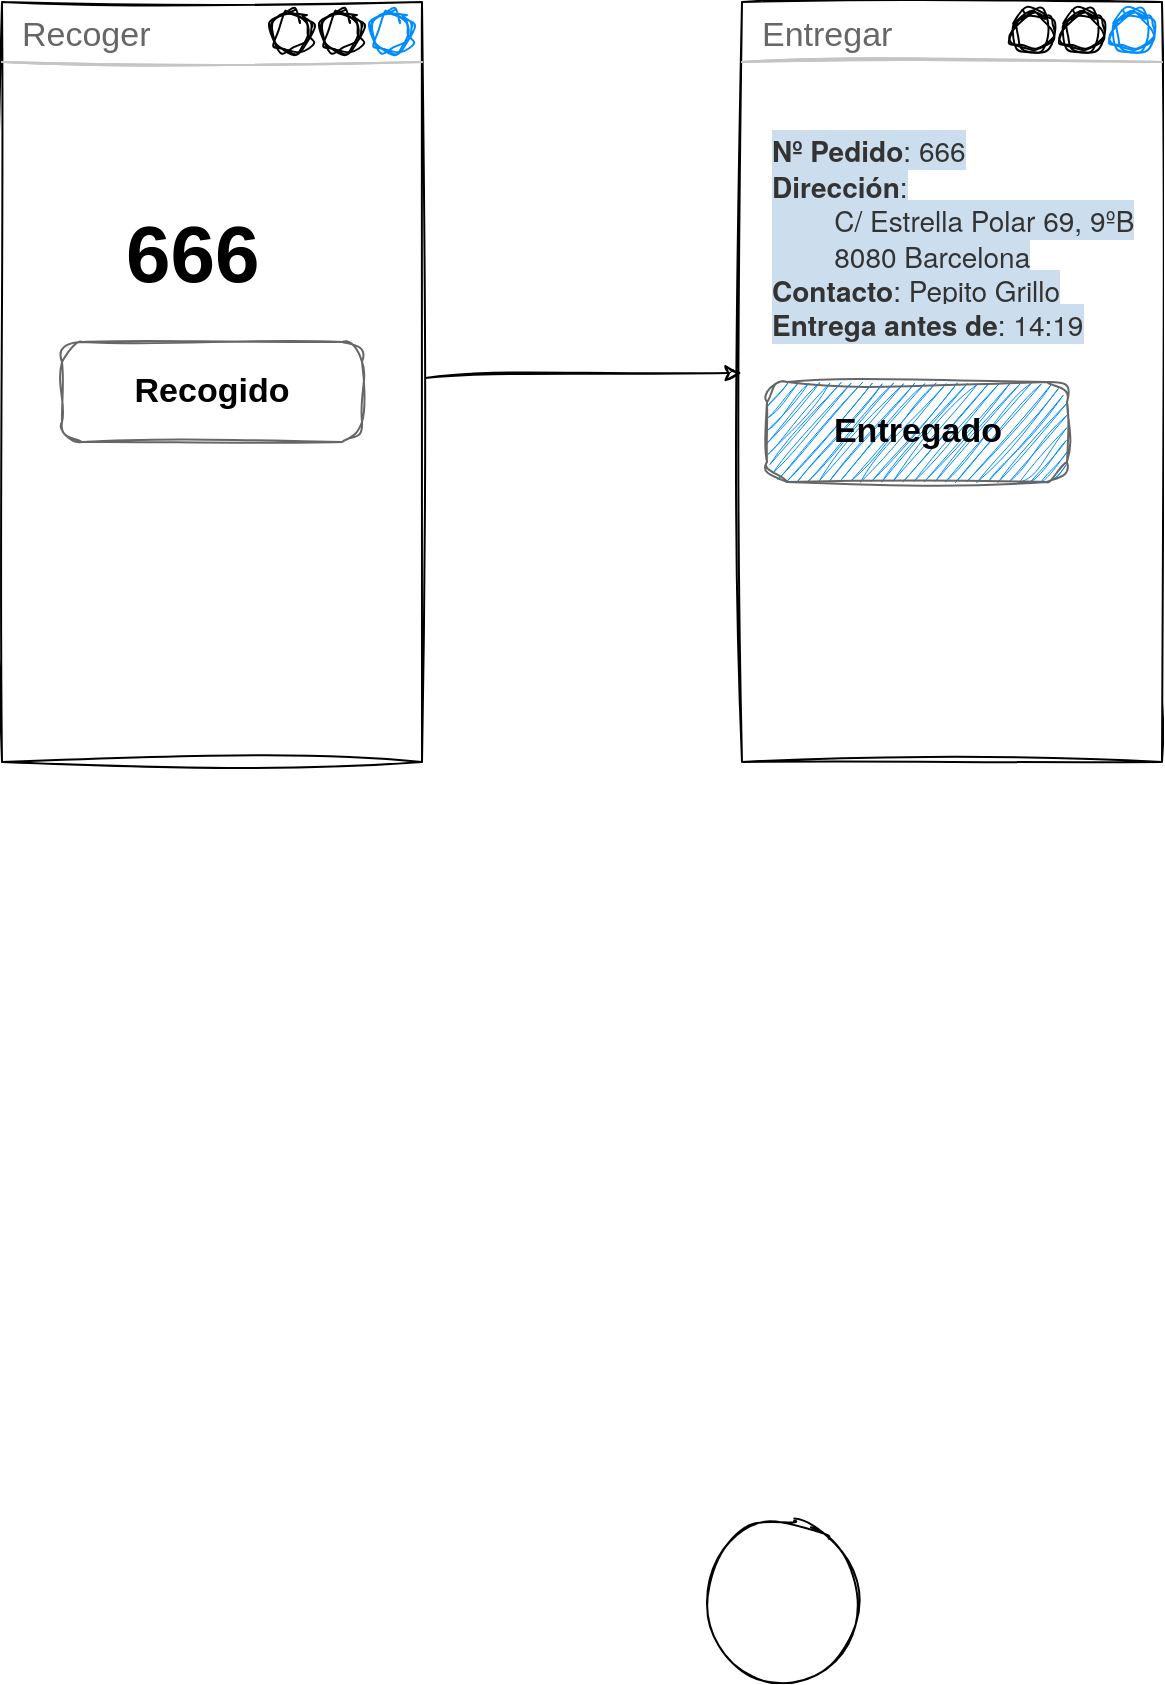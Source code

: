 <mxfile>
    <diagram id="uTInLJaFUTSN1rTWeDN8" name="Página-1">
        <mxGraphModel dx="839" dy="607" grid="1" gridSize="10" guides="1" tooltips="1" connect="1" arrows="1" fold="1" page="1" pageScale="1" pageWidth="827" pageHeight="1169" math="0" shadow="0">
            <root>
                <mxCell id="0"/>
                <mxCell id="1" parent="0"/>
                <mxCell id="20" style="edgeStyle=none;html=1;entryX=-0.001;entryY=0.488;entryDx=0;entryDy=0;entryPerimeter=0;sketch=1;curveFitting=1;jiggle=2;" edge="1" parent="1" source="12" target="14">
                    <mxGeometry relative="1" as="geometry"/>
                </mxCell>
                <mxCell id="12" value="Recoger" style="strokeWidth=1;shadow=0;dashed=0;align=center;html=1;shape=mxgraph.mockup.containers.window;align=left;verticalAlign=top;spacingLeft=8;strokeColor2=#008cff;strokeColor3=#c4c4c4;fontColor=#666666;mainText=;fontSize=17;labelBackgroundColor=none;sketch=1;curveFitting=1;jiggle=2;" parent="1" vertex="1">
                    <mxGeometry x="20" y="180" width="210" height="380" as="geometry"/>
                </mxCell>
                <mxCell id="11" value="Recogido" style="strokeWidth=1;shadow=0;dashed=0;align=center;html=1;shape=mxgraph.mockup.buttons.button;strokeColor=#666666;fontColor=#000000;mainText=;buttonStyle=round;fontSize=17;fontStyle=1;fillColor=none;whiteSpace=wrap;sketch=1;curveFitting=1;jiggle=2;" parent="1" vertex="1">
                    <mxGeometry x="50" y="350" width="150" height="50" as="geometry"/>
                </mxCell>
                <mxCell id="13" value="666" style="text;spacingTop=-5;whiteSpace=wrap;html=1;align=left;fontSize=40;fontFamily=Helvetica;fillColor=none;strokeColor=none;fontStyle=1;sketch=1;curveFitting=1;jiggle=2;" parent="1" vertex="1">
                    <mxGeometry x="80" y="280" width="80" height="50" as="geometry"/>
                </mxCell>
                <mxCell id="14" value="Entregar" style="strokeWidth=1;shadow=0;dashed=0;align=center;html=1;shape=mxgraph.mockup.containers.window;align=left;verticalAlign=top;spacingLeft=8;strokeColor2=#008cff;strokeColor3=#c4c4c4;fontColor=#666666;mainText=;fontSize=17;labelBackgroundColor=none;sketch=1;curveFitting=1;jiggle=2;" vertex="1" parent="1">
                    <mxGeometry x="390" y="180" width="210" height="380" as="geometry"/>
                </mxCell>
                <mxCell id="18" value="&lt;br&gt;&lt;span style=&quot;color: rgb(51, 51, 51); font-family: &amp;quot;Helvetica Neue&amp;quot;, Helvetica, Arial, sans-serif; font-size: 14px; font-style: normal; font-variant-ligatures: normal; font-variant-caps: normal; letter-spacing: normal; orphans: 2; text-align: left; text-indent: 0px; text-transform: none; widows: 2; word-spacing: 0px; -webkit-text-stroke-width: 0px; background-color: rgb(204, 221, 238); text-decoration-thickness: initial; text-decoration-style: initial; text-decoration-color: initial; float: none; display: inline !important;&quot;&gt;&lt;b&gt;Nº Pedido&lt;/b&gt;&lt;/span&gt;&lt;span style=&quot;color: rgb(51, 51, 51); font-family: &amp;quot;Helvetica Neue&amp;quot;, Helvetica, Arial, sans-serif; font-size: 14px; font-style: normal; font-variant-ligatures: normal; font-variant-caps: normal; font-weight: 400; letter-spacing: normal; orphans: 2; text-align: left; text-indent: 0px; text-transform: none; widows: 2; word-spacing: 0px; -webkit-text-stroke-width: 0px; background-color: rgb(204, 221, 238); text-decoration-thickness: initial; text-decoration-style: initial; text-decoration-color: initial; float: none; display: inline !important;&quot;&gt;: 666&lt;/span&gt;&lt;br style=&quot;box-sizing: border-box; color: rgb(51, 51, 51); font-family: &amp;quot;Helvetica Neue&amp;quot;, Helvetica, Arial, sans-serif; font-size: 14px; font-style: normal; font-variant-ligatures: normal; font-variant-caps: normal; font-weight: 400; letter-spacing: normal; orphans: 2; text-align: left; text-indent: 0px; text-transform: none; widows: 2; word-spacing: 0px; -webkit-text-stroke-width: 0px; background-color: rgb(204, 221, 238); text-decoration-thickness: initial; text-decoration-style: initial; text-decoration-color: initial;&quot;&gt;&lt;span style=&quot;color: rgb(51, 51, 51); font-family: &amp;quot;Helvetica Neue&amp;quot;, Helvetica, Arial, sans-serif; font-size: 14px; font-style: normal; font-variant-ligatures: normal; font-variant-caps: normal; letter-spacing: normal; orphans: 2; text-align: left; text-indent: 0px; text-transform: none; widows: 2; word-spacing: 0px; -webkit-text-stroke-width: 0px; background-color: rgb(204, 221, 238); text-decoration-thickness: initial; text-decoration-style: initial; text-decoration-color: initial; float: none; display: inline !important;&quot;&gt;&lt;b&gt;Dirección&lt;/b&gt;&lt;/span&gt;&lt;span style=&quot;color: rgb(51, 51, 51); font-family: &amp;quot;Helvetica Neue&amp;quot;, Helvetica, Arial, sans-serif; font-size: 14px; font-style: normal; font-variant-ligatures: normal; font-variant-caps: normal; font-weight: 400; letter-spacing: normal; orphans: 2; text-align: left; text-indent: 0px; text-transform: none; widows: 2; word-spacing: 0px; -webkit-text-stroke-width: 0px; background-color: rgb(204, 221, 238); text-decoration-thickness: initial; text-decoration-style: initial; text-decoration-color: initial; float: none; display: inline !important;&quot;&gt;: &lt;br&gt;&lt;span style=&quot;white-space: pre;&quot;&gt;&#9;&lt;/span&gt;C/ Estrella Polar 69, 9ºB &lt;br&gt;&lt;span style=&quot;white-space: pre;&quot;&gt;&#9;&lt;/span&gt;8080 Barcelona&lt;/span&gt;&lt;br style=&quot;box-sizing: border-box; color: rgb(51, 51, 51); font-family: &amp;quot;Helvetica Neue&amp;quot;, Helvetica, Arial, sans-serif; font-size: 14px; font-style: normal; font-variant-ligatures: normal; font-variant-caps: normal; font-weight: 400; letter-spacing: normal; orphans: 2; text-align: left; text-indent: 0px; text-transform: none; widows: 2; word-spacing: 0px; -webkit-text-stroke-width: 0px; background-color: rgb(204, 221, 238); text-decoration-thickness: initial; text-decoration-style: initial; text-decoration-color: initial;&quot;&gt;&lt;span style=&quot;color: rgb(51, 51, 51); font-family: &amp;quot;Helvetica Neue&amp;quot;, Helvetica, Arial, sans-serif; font-size: 14px; font-style: normal; font-variant-ligatures: normal; font-variant-caps: normal; letter-spacing: normal; orphans: 2; text-align: left; text-indent: 0px; text-transform: none; widows: 2; word-spacing: 0px; -webkit-text-stroke-width: 0px; background-color: rgb(204, 221, 238); text-decoration-thickness: initial; text-decoration-style: initial; text-decoration-color: initial; float: none; display: inline !important;&quot;&gt;&lt;b&gt;Contacto&lt;/b&gt;&lt;/span&gt;&lt;span style=&quot;color: rgb(51, 51, 51); font-family: &amp;quot;Helvetica Neue&amp;quot;, Helvetica, Arial, sans-serif; font-size: 14px; font-style: normal; font-variant-ligatures: normal; font-variant-caps: normal; font-weight: 400; letter-spacing: normal; orphans: 2; text-align: left; text-indent: 0px; text-transform: none; widows: 2; word-spacing: 0px; -webkit-text-stroke-width: 0px; background-color: rgb(204, 221, 238); text-decoration-thickness: initial; text-decoration-style: initial; text-decoration-color: initial; float: none; display: inline !important;&quot;&gt;: Pepito Grillo&lt;/span&gt;&lt;br style=&quot;box-sizing: border-box; color: rgb(51, 51, 51); font-family: &amp;quot;Helvetica Neue&amp;quot;, Helvetica, Arial, sans-serif; font-size: 14px; font-style: normal; font-variant-ligatures: normal; font-variant-caps: normal; font-weight: 400; letter-spacing: normal; orphans: 2; text-align: left; text-indent: 0px; text-transform: none; widows: 2; word-spacing: 0px; -webkit-text-stroke-width: 0px; background-color: rgb(204, 221, 238); text-decoration-thickness: initial; text-decoration-style: initial; text-decoration-color: initial;&quot;&gt;&lt;span style=&quot;color: rgb(51, 51, 51); font-family: &amp;quot;Helvetica Neue&amp;quot;, Helvetica, Arial, sans-serif; font-size: 14px; font-style: normal; font-variant-ligatures: normal; font-variant-caps: normal; letter-spacing: normal; orphans: 2; text-align: left; text-indent: 0px; text-transform: none; widows: 2; word-spacing: 0px; -webkit-text-stroke-width: 0px; background-color: rgb(204, 221, 238); text-decoration-thickness: initial; text-decoration-style: initial; text-decoration-color: initial; float: none; display: inline !important;&quot;&gt;&lt;b&gt;Entrega&amp;nbsp;antes de&lt;/b&gt;&lt;/span&gt;&lt;span style=&quot;color: rgb(51, 51, 51); font-family: &amp;quot;Helvetica Neue&amp;quot;, Helvetica, Arial, sans-serif; font-size: 14px; font-style: normal; font-variant-ligatures: normal; font-variant-caps: normal; font-weight: 400; letter-spacing: normal; orphans: 2; text-align: left; text-indent: 0px; text-transform: none; widows: 2; word-spacing: 0px; -webkit-text-stroke-width: 0px; background-color: rgb(204, 221, 238); text-decoration-thickness: initial; text-decoration-style: initial; text-decoration-color: initial; float: none; display: inline !important;&quot;&gt;: 14:19&lt;/span&gt;&lt;br&gt;" style="text;spacingTop=-5;whiteSpace=wrap;html=1;align=left;fontSize=12;fontFamily=Helvetica;fillColor=none;strokeColor=none;sketch=1;curveFitting=1;jiggle=2;" vertex="1" parent="1">
                    <mxGeometry x="402.5" y="230" width="185" height="120" as="geometry"/>
                </mxCell>
                <mxCell id="19" value="Entregado" style="strokeWidth=1;shadow=0;dashed=0;align=center;html=1;shape=mxgraph.mockup.buttons.button;strokeColor=#666666;fontColor=#000000;mainText=;buttonStyle=round;fontSize=17;fontStyle=1;fillColor=#008cff;whiteSpace=wrap;sketch=1;curveFitting=1;jiggle=2;" vertex="1" parent="1">
                    <mxGeometry x="402.5" y="370" width="150" height="50" as="geometry"/>
                </mxCell>
                <mxCell id="21" value="" style="ellipse;whiteSpace=wrap;html=1;aspect=fixed;sketch=1;fontColor=#000000;fillColor=none;" vertex="1" parent="1">
                    <mxGeometry x="370" y="940" width="80" height="80" as="geometry"/>
                </mxCell>
            </root>
        </mxGraphModel>
    </diagram>
</mxfile>